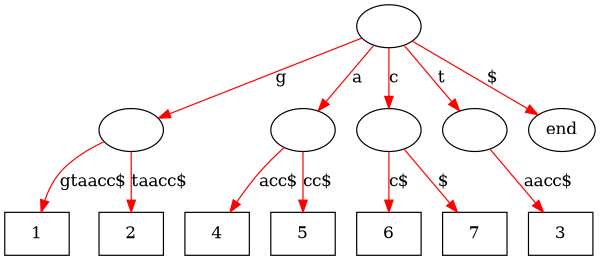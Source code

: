 
 digraph G {
 size ="4,4";
 edge [color=red];
 root -> g [label="g"];
 root[label=""];
 a[label=""];
 g[label=""];
 c[label=""];
 t[label=""];
 root -> a [label="a"];
 root -> c [label="c"];
 root -> t [label="t"];
 root -> end[label="$",shape=box]

g->1[ label = "gtaacc$"];
g->2[shape=box, label = "taacc$"];
t->3[shape=box, label = "aacc$"];
a->4[shape=box, label = "acc$"];
a->5[shape=box, label = "cc$"];
c->6[shape=box, label = "c$"];
c->7[shape=box, label = "$"];
1[shape=box];
2[shape=box];
3[shape=box];
4[shape=box];
5[shape=box];
6[shape=box];
7[shape=box];

 }